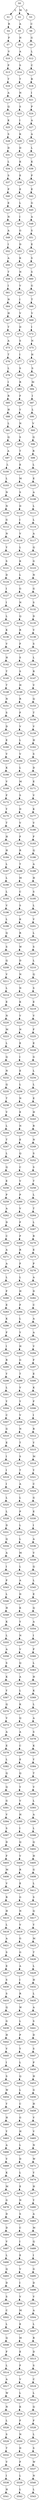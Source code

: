 strict digraph  {
	S0 -> S1 [ label = L ];
	S0 -> S2 [ label = M ];
	S0 -> S3 [ label = S ];
	S1 -> S4 [ label = R ];
	S2 -> S5 [ label = A ];
	S3 -> S6 [ label = C ];
	S4 -> S7 [ label = F ];
	S5 -> S8 [ label = N ];
	S6 -> S9 [ label = G ];
	S7 -> S10 [ label = V ];
	S8 -> S11 [ label = A ];
	S9 -> S12 [ label = L ];
	S10 -> S13 [ label = P ];
	S11 -> S14 [ label = S ];
	S12 -> S15 [ label = C ];
	S13 -> S16 [ label = T ];
	S14 -> S17 [ label = T ];
	S15 -> S18 [ label = R ];
	S16 -> S19 [ label = A ];
	S17 -> S20 [ label = N ];
	S18 -> S21 [ label = I ];
	S19 -> S22 [ label = Q ];
	S20 -> S23 [ label = S ];
	S21 -> S24 [ label = P ];
	S22 -> S25 [ label = K ];
	S23 -> S26 [ label = I ];
	S24 -> S27 [ label = A ];
	S25 -> S28 [ label = S ];
	S26 -> S29 [ label = K ];
	S27 -> S30 [ label = A ];
	S28 -> S31 [ label = D ];
	S29 -> S32 [ label = D ];
	S30 -> S33 [ label = L ];
	S31 -> S34 [ label = L ];
	S32 -> S35 [ label = K ];
	S33 -> S36 [ label = K ];
	S34 -> S37 [ label = S ];
	S35 -> S38 [ label = E ];
	S36 -> S39 [ label = P ];
	S37 -> S40 [ label = P ];
	S38 -> S41 [ label = E ];
	S39 -> S42 [ label = E ];
	S40 -> S43 [ label = E ];
	S41 -> S44 [ label = L ];
	S42 -> S45 [ label = G ];
	S43 -> S46 [ label = N ];
	S44 -> S47 [ label = I ];
	S45 -> S48 [ label = A ];
	S46 -> S49 [ label = A ];
	S47 -> S50 [ label = G ];
	S48 -> S51 [ label = S ];
	S49 -> S52 [ label = I ];
	S50 -> S53 [ label = D ];
	S51 -> S54 [ label = E ];
	S52 -> S55 [ label = A ];
	S53 -> S56 [ label = K ];
	S54 -> S57 [ label = S ];
	S55 -> S58 [ label = T ];
	S56 -> S59 [ label = N ];
	S57 -> S60 [ label = S ];
	S58 -> S61 [ label = I ];
	S59 -> S62 [ label = V ];
	S60 -> S63 [ label = G ];
	S61 -> S64 [ label = N ];
	S62 -> S65 [ label = I ];
	S63 -> S66 [ label = T ];
	S64 -> S67 [ label = H ];
	S65 -> S68 [ label = V ];
	S66 -> S69 [ label = V ];
	S67 -> S70 [ label = T ];
	S68 -> S71 [ label = D ];
	S69 -> S72 [ label = I ];
	S70 -> S73 [ label = A ];
	S71 -> S74 [ label = S ];
	S72 -> S75 [ label = N ];
	S73 -> S76 [ label = T ];
	S74 -> S77 [ label = I ];
	S75 -> S78 [ label = H ];
	S76 -> S79 [ label = L ];
	S77 -> S80 [ label = S ];
	S78 -> S81 [ label = S ];
	S79 -> S82 [ label = I ];
	S80 -> S83 [ label = R ];
	S81 -> S84 [ label = M ];
	S82 -> S85 [ label = R ];
	S83 -> S86 [ label = F ];
	S84 -> S87 [ label = I ];
	S85 -> S88 [ label = H ];
	S86 -> S89 [ label = Y ];
	S87 -> S90 [ label = L ];
	S88 -> S91 [ label = L ];
	S89 -> S92 [ label = N ];
	S90 -> S93 [ label = V ];
	S91 -> S94 [ label = Q ];
	S92 -> S95 [ label = S ];
	S93 -> S96 [ label = Q ];
	S94 -> S97 [ label = A ];
	S95 -> S98 [ label = T ];
	S96 -> S99 [ label = R ];
	S97 -> S100 [ label = L ];
	S98 -> S101 [ label = E ];
	S99 -> S102 [ label = L ];
	S100 -> S103 [ label = L ];
	S101 -> S104 [ label = M ];
	S102 -> S105 [ label = E ];
	S103 -> S106 [ label = N ];
	S104 -> S107 [ label = S ];
	S105 -> S108 [ label = A ];
	S106 -> S109 [ label = N ];
	S107 -> S110 [ label = D ];
	S108 -> S111 [ label = L ];
	S109 -> S112 [ label = G ];
	S110 -> S113 [ label = I ];
	S111 -> S114 [ label = L ];
	S112 -> S115 [ label = N ];
	S113 -> S116 [ label = V ];
	S114 -> S117 [ label = A ];
	S115 -> S118 [ label = Y ];
	S116 -> S119 [ label = L ];
	S117 -> S120 [ label = Q ];
	S118 -> S121 [ label = S ];
	S119 -> S122 [ label = K ];
	S120 -> S123 [ label = G ];
	S121 -> S124 [ label = D ];
	S122 -> S125 [ label = L ];
	S123 -> S126 [ label = N ];
	S124 -> S127 [ label = I ];
	S125 -> S128 [ label = G ];
	S126 -> S129 [ label = G ];
	S127 -> S130 [ label = I ];
	S128 -> S131 [ label = N ];
	S129 -> S132 [ label = S ];
	S130 -> S133 [ label = L ];
	S131 -> S134 [ label = Q ];
	S132 -> S135 [ label = D ];
	S133 -> S136 [ label = K ];
	S134 -> S137 [ label = R ];
	S135 -> S138 [ label = V ];
	S136 -> S139 [ label = V ];
	S137 -> S140 [ label = F ];
	S138 -> S141 [ label = S ];
	S139 -> S142 [ label = H ];
	S140 -> S143 [ label = S ];
	S141 -> S144 [ label = L ];
	S142 -> S145 [ label = T ];
	S143 -> S146 [ label = S ];
	S144 -> S147 [ label = R ];
	S145 -> S148 [ label = T ];
	S146 -> S149 [ label = H ];
	S147 -> S150 [ label = V ];
	S148 -> S151 [ label = N ];
	S149 -> S152 [ label = R ];
	S150 -> S153 [ label = Q ];
	S151 -> S154 [ label = S ];
	S152 -> S155 [ label = F ];
	S153 -> S156 [ label = T ];
	S154 -> S157 [ label = D ];
	S155 -> S158 [ label = V ];
	S156 -> S159 [ label = V ];
	S157 -> S160 [ label = E ];
	S158 -> S161 [ label = L ];
	S159 -> S162 [ label = H ];
	S160 -> S163 [ label = V ];
	S161 -> S164 [ label = V ];
	S162 -> S165 [ label = S ];
	S163 -> S166 [ label = K ];
	S164 -> S167 [ label = L ];
	S165 -> S168 [ label = D ];
	S166 -> S169 [ label = V ];
	S167 -> S170 [ label = M ];
	S168 -> S171 [ label = E ];
	S169 -> S172 [ label = F ];
	S170 -> S173 [ label = S ];
	S171 -> S174 [ label = V ];
	S172 -> S175 [ label = Y ];
	S173 -> S176 [ label = D ];
	S174 -> S177 [ label = K ];
	S175 -> S178 [ label = T ];
	S176 -> S179 [ label = V ];
	S177 -> S180 [ label = V ];
	S178 -> S181 [ label = H ];
	S179 -> S182 [ label = F ];
	S180 -> S183 [ label = F ];
	S181 -> S184 [ label = H ];
	S182 -> S185 [ label = R ];
	S183 -> S186 [ label = Q ];
	S184 -> S187 [ label = L ];
	S185 -> S188 [ label = T ];
	S186 -> S189 [ label = A ];
	S187 -> S190 [ label = L ];
	S188 -> S191 [ label = M ];
	S189 -> S192 [ label = H ];
	S190 -> S193 [ label = L ];
	S191 -> S194 [ label = C ];
	S192 -> S195 [ label = S ];
	S193 -> S196 [ label = V ];
	S194 -> S197 [ label = S ];
	S195 -> S198 [ label = L ];
	S196 -> S199 [ label = L ];
	S197 -> S200 [ label = K ];
	S198 -> S201 [ label = V ];
	S199 -> S202 [ label = Q ];
	S200 -> S203 [ label = R ];
	S201 -> S204 [ label = L ];
	S202 -> S205 [ label = S ];
	S203 -> S206 [ label = W ];
	S204 -> S207 [ label = S ];
	S205 -> S208 [ label = Q ];
	S206 -> S209 [ label = D ];
	S207 -> S210 [ label = L ];
	S208 -> S211 [ label = V ];
	S209 -> S212 [ label = N ];
	S210 -> S213 [ label = Q ];
	S211 -> S214 [ label = L ];
	S212 -> S215 [ label = N ];
	S213 -> S216 [ label = S ];
	S214 -> S217 [ label = E ];
	S215 -> S218 [ label = K ];
	S216 -> S219 [ label = E ];
	S217 -> S220 [ label = N ];
	S218 -> S221 [ label = V ];
	S219 -> S222 [ label = V ];
	S220 -> S223 [ label = M ];
	S221 -> S224 [ label = N ];
	S222 -> S225 [ label = F ];
	S223 -> S226 [ label = L ];
	S224 -> S227 [ label = E ];
	S225 -> S228 [ label = E ];
	S226 -> S229 [ label = Q ];
	S227 -> S230 [ label = I ];
	S228 -> S231 [ label = G ];
	S229 -> S232 [ label = N ];
	S230 -> S233 [ label = E ];
	S231 -> S234 [ label = L ];
	S232 -> S235 [ label = Q ];
	S233 -> S236 [ label = L ];
	S234 -> S237 [ label = L ];
	S235 -> S238 [ label = T ];
	S236 -> S239 [ label = N ];
	S237 -> S240 [ label = E ];
	S238 -> S241 [ label = V ];
	S239 -> S242 [ label = E ];
	S240 -> S243 [ label = H ];
	S241 -> S244 [ label = L ];
	S242 -> S245 [ label = N ];
	S243 -> S246 [ label = R ];
	S244 -> S247 [ label = T ];
	S245 -> S248 [ label = E ];
	S246 -> S249 [ label = N ];
	S247 -> S250 [ label = L ];
	S248 -> S251 [ label = Q ];
	S249 -> S252 [ label = S ];
	S250 -> S253 [ label = Q ];
	S251 -> S254 [ label = C ];
	S252 -> S255 [ label = S ];
	S253 -> S256 [ label = E ];
	S254 -> S257 [ label = V ];
	S255 -> S258 [ label = T ];
	S256 -> S259 [ label = P ];
	S257 -> S260 [ label = P ];
	S258 -> S261 [ label = L ];
	S259 -> S262 [ label = A ];
	S260 -> S263 [ label = V ];
	S261 -> S264 [ label = T ];
	S262 -> S265 [ label = D ];
	S263 -> S266 [ label = F ];
	S264 -> S267 [ label = L ];
	S265 -> S268 [ label = C ];
	S266 -> S269 [ label = P ];
	S267 -> S270 [ label = R ];
	S268 -> S271 [ label = A ];
	S269 -> S272 [ label = R ];
	S270 -> S273 [ label = E ];
	S271 -> S274 [ label = A ];
	S272 -> S275 [ label = F ];
	S273 -> S276 [ label = P ];
	S274 -> S277 [ label = L ];
	S275 -> S278 [ label = L ];
	S276 -> S279 [ label = A ];
	S277 -> S280 [ label = F ];
	S278 -> S281 [ label = H ];
	S279 -> S282 [ label = D ];
	S280 -> S283 [ label = E ];
	S281 -> S284 [ label = F ];
	S282 -> S285 [ label = C ];
	S283 -> S286 [ label = K ];
	S284 -> S287 [ label = L ];
	S285 -> S288 [ label = A ];
	S286 -> S289 [ label = F ];
	S287 -> S290 [ label = Y ];
	S288 -> S291 [ label = A ];
	S289 -> S292 [ label = I ];
	S290 -> S293 [ label = H ];
	S291 -> S294 [ label = V ];
	S292 -> S295 [ label = R ];
	S293 -> S296 [ label = G ];
	S294 -> S297 [ label = F ];
	S295 -> S298 [ label = Y ];
	S296 -> S299 [ label = T ];
	S297 -> S300 [ label = E ];
	S298 -> S301 [ label = L ];
	S299 -> S302 [ label = V ];
	S300 -> S303 [ label = K ];
	S301 -> S304 [ label = Y ];
	S302 -> S305 [ label = Y ];
	S303 -> S306 [ label = F ];
	S304 -> S307 [ label = C ];
	S305 -> S308 [ label = V ];
	S306 -> S309 [ label = I ];
	S307 -> S310 [ label = G ];
	S308 -> S311 [ label = N ];
	S309 -> S312 [ label = R ];
	S310 -> S313 [ label = E ];
	S311 -> S314 [ label = T ];
	S312 -> S315 [ label = Y ];
	S313 -> S316 [ label = I ];
	S314 -> S317 [ label = S ];
	S315 -> S318 [ label = M ];
	S316 -> S319 [ label = I ];
	S317 -> S320 [ label = T ];
	S318 -> S321 [ label = Y ];
	S319 -> S322 [ label = I ];
	S320 -> S323 [ label = A ];
	S321 -> S324 [ label = C ];
	S322 -> S325 [ label = L ];
	S323 -> S326 [ label = L ];
	S324 -> S327 [ label = G ];
	S325 -> S328 [ label = L ];
	S326 -> S329 [ label = P ];
	S327 -> S330 [ label = E ];
	S328 -> S331 [ label = D ];
	S329 -> S332 [ label = L ];
	S330 -> S333 [ label = I ];
	S331 -> S334 [ label = Q ];
	S332 -> S335 [ label = L ];
	S333 -> S336 [ label = A ];
	S334 -> S337 [ label = A ];
	S335 -> S338 [ label = M ];
	S336 -> S339 [ label = V ];
	S337 -> S340 [ label = I ];
	S338 -> S341 [ label = L ];
	S339 -> S342 [ label = Q ];
	S340 -> S343 [ label = P ];
	S341 -> S344 [ label = A ];
	S342 -> S345 [ label = L ];
	S343 -> S346 [ label = L ];
	S344 -> S347 [ label = D ];
	S345 -> S348 [ label = E ];
	S346 -> S349 [ label = H ];
	S347 -> S350 [ label = K ];
	S348 -> S351 [ label = Q ];
	S349 -> S352 [ label = K ];
	S350 -> S353 [ label = Y ];
	S351 -> S354 [ label = A ];
	S352 -> S355 [ label = L ];
	S353 -> S356 [ label = N ];
	S354 -> S357 [ label = I ];
	S355 -> S358 [ label = A ];
	S356 -> S359 [ label = V ];
	S357 -> S360 [ label = P ];
	S358 -> S361 [ label = S ];
	S359 -> S362 [ label = Q ];
	S360 -> S363 [ label = L ];
	S361 -> S364 [ label = K ];
	S362 -> S365 [ label = A ];
	S363 -> S366 [ label = H ];
	S364 -> S367 [ label = Y ];
	S365 -> S368 [ label = L ];
	S366 -> S369 [ label = K ];
	S367 -> S370 [ label = Q ];
	S368 -> S371 [ label = K ];
	S369 -> S372 [ label = L ];
	S370 -> S373 [ label = V ];
	S371 -> S374 [ label = Q ];
	S372 -> S375 [ label = A ];
	S373 -> S376 [ label = A ];
	S374 -> S377 [ label = A ];
	S375 -> S378 [ label = S ];
	S376 -> S379 [ label = E ];
	S377 -> S380 [ label = C ];
	S378 -> S381 [ label = K ];
	S379 -> S382 [ label = L ];
	S380 -> S383 [ label = E ];
	S381 -> S384 [ label = Y ];
	S382 -> S385 [ label = Q ];
	S383 -> S386 [ label = Q ];
	S384 -> S387 [ label = T ];
	S385 -> S388 [ label = Q ];
	S386 -> S389 [ label = Y ];
	S387 -> S390 [ label = V ];
	S388 -> S391 [ label = G ];
	S389 -> S392 [ label = V ];
	S390 -> S393 [ label = L ];
	S391 -> S394 [ label = V ];
	S392 -> S395 [ label = H ];
	S393 -> S396 [ label = A ];
	S394 -> S397 [ label = S ];
	S395 -> S398 [ label = I ];
	S396 -> S399 [ label = L ];
	S397 -> S400 [ label = D ];
	S398 -> S401 [ label = Q ];
	S399 -> S402 [ label = Q ];
	S400 -> S403 [ label = F ];
	S401 -> S404 [ label = V ];
	S402 -> S405 [ label = H ];
	S403 -> S406 [ label = M ];
	S404 -> S407 [ label = R ];
	S405 -> S408 [ label = G ];
	S406 -> S409 [ label = V ];
	S407 -> S410 [ label = E ];
	S408 -> S411 [ label = L ];
	S409 -> S412 [ label = R ];
	S410 -> S413 [ label = G ];
	S411 -> S414 [ label = S ];
	S412 -> S415 [ label = H ];
	S413 -> S416 [ label = N ];
	S414 -> S417 [ label = Q ];
	S415 -> S418 [ label = L ];
	S416 -> S419 [ label = V ];
	S417 -> S420 [ label = Y ];
	S418 -> S421 [ label = A ];
	S419 -> S422 [ label = G ];
	S420 -> S423 [ label = M ];
	S421 -> S424 [ label = S ];
	S422 -> S425 [ label = G ];
	S423 -> S426 [ label = T ];
	S424 -> S427 [ label = E ];
	S425 -> S428 [ label = A ];
	S426 -> S429 [ label = L ];
	S427 -> S430 [ label = S ];
	S428 -> S431 [ label = I ];
	S429 -> S432 [ label = H ];
	S430 -> S433 [ label = S ];
	S431 -> S434 [ label = R ];
	S432 -> S435 [ label = L ];
	S433 -> S436 [ label = Q ];
	S434 -> S437 [ label = W ];
	S435 -> S438 [ label = A ];
	S436 -> S439 [ label = G ];
	S437 -> S440 [ label = L ];
	S438 -> S441 [ label = S ];
	S439 -> S442 [ label = H ];
	S440 -> S443 [ label = P ];
	S441 -> S444 [ label = D ];
	S442 -> S445 [ label = V ];
	S443 -> S446 [ label = Y ];
	S444 -> S447 [ label = S ];
	S445 -> S448 [ label = I ];
	S446 -> S449 [ label = L ];
	S447 -> S450 [ label = P ];
	S448 -> S451 [ label = S ];
	S449 -> S452 [ label = Q ];
	S450 -> S453 [ label = H ];
	S451 -> S454 [ label = W ];
	S452 -> S455 [ label = L ];
	S453 -> S456 [ label = G ];
	S454 -> S457 [ label = Y ];
	S455 -> S458 [ label = C ];
	S456 -> S459 [ label = H ];
	S457 -> S460 [ label = H ];
	S458 -> S461 [ label = G ];
	S459 -> S462 [ label = V ];
	S460 -> S463 [ label = Y ];
	S461 -> S464 [ label = H ];
	S462 -> S465 [ label = V ];
	S463 -> S466 [ label = A ];
	S464 -> S467 [ label = L ];
	S465 -> S468 [ label = N ];
	S466 -> S469 [ label = V ];
	S467 -> S470 [ label = D ];
	S468 -> S471 [ label = W ];
	S469 -> S472 [ label = K ];
	S470 -> S473 [ label = L ];
	S471 -> S474 [ label = Y ];
	S472 -> S475 [ label = M ];
	S473 -> S476 [ label = E ];
	S474 -> S477 [ label = H ];
	S475 -> S478 [ label = G ];
	S476 -> S479 [ label = N ];
	S477 -> S480 [ label = Y ];
	S478 -> S481 [ label = D ];
	S479 -> S482 [ label = S ];
	S480 -> S483 [ label = A ];
	S481 -> S484 [ label = D ];
	S482 -> S485 [ label = C ];
	S483 -> S486 [ label = M ];
	S484 -> S487 [ label = V ];
	S485 -> S488 [ label = I ];
	S486 -> S489 [ label = Q ];
	S487 -> S490 [ label = L ];
	S488 -> S491 [ label = E ];
	S489 -> S492 [ label = I ];
	S490 -> S493 [ label = Q ];
	S491 -> S494 [ label = V ];
	S492 -> S495 [ label = G ];
	S493 -> S496 [ label = D ];
	S494 -> S497 [ label = I ];
	S495 -> S498 [ label = D ];
	S496 -> S499 [ label = S ];
	S497 -> S500 [ label = V ];
	S498 -> S501 [ label = V ];
	S499 -> S502 [ label = C ];
	S500 -> S503 [ label = M ];
	S501 -> S504 [ label = A ];
	S502 -> S505 [ label = L ];
	S503 -> S506 [ label = E ];
	S504 -> S507 [ label = L ];
	S505 -> S508 [ label = Q ];
	S506 -> S509 [ label = M ];
	S507 -> S510 [ label = R ];
	S508 -> S511 [ label = F ];
	S509 -> S512 [ label = E ];
	S510 -> S513 [ label = D ];
	S511 -> S514 [ label = L ];
	S512 -> S515 [ label = F ];
	S513 -> S516 [ label = S ];
	S514 -> S517 [ label = A ];
	S515 -> S518 [ label = V ];
	S516 -> S519 [ label = C ];
	S517 -> S520 [ label = W ];
	S518 -> S521 [ label = L ];
	S519 -> S522 [ label = L ];
	S520 -> S523 [ label = N ];
	S521 -> S524 [ label = K ];
	S522 -> S525 [ label = Q ];
	S523 -> S526 [ label = L ];
	S524 -> S527 [ label = F ];
	S525 -> S528 [ label = F ];
	S526 -> S529 [ label = S ];
	S527 -> S530 [ label = N ];
	S528 -> S531 [ label = L ];
	S529 -> S532 [ label = T ];
	S530 -> S533 [ label = D ];
	S531 -> S534 [ label = S ];
	S532 -> S535 [ label = V ];
	S533 -> S536 [ label = F ];
	S534 -> S537 [ label = W ];
	S535 -> S538 [ label = I ];
	S536 -> S539 [ label = L ];
	S537 -> S540 [ label = N ];
	S538 -> S541 [ label = H ];
	S539 -> S542 [ label = L ];
	S540 -> S543 [ label = L ];
}
